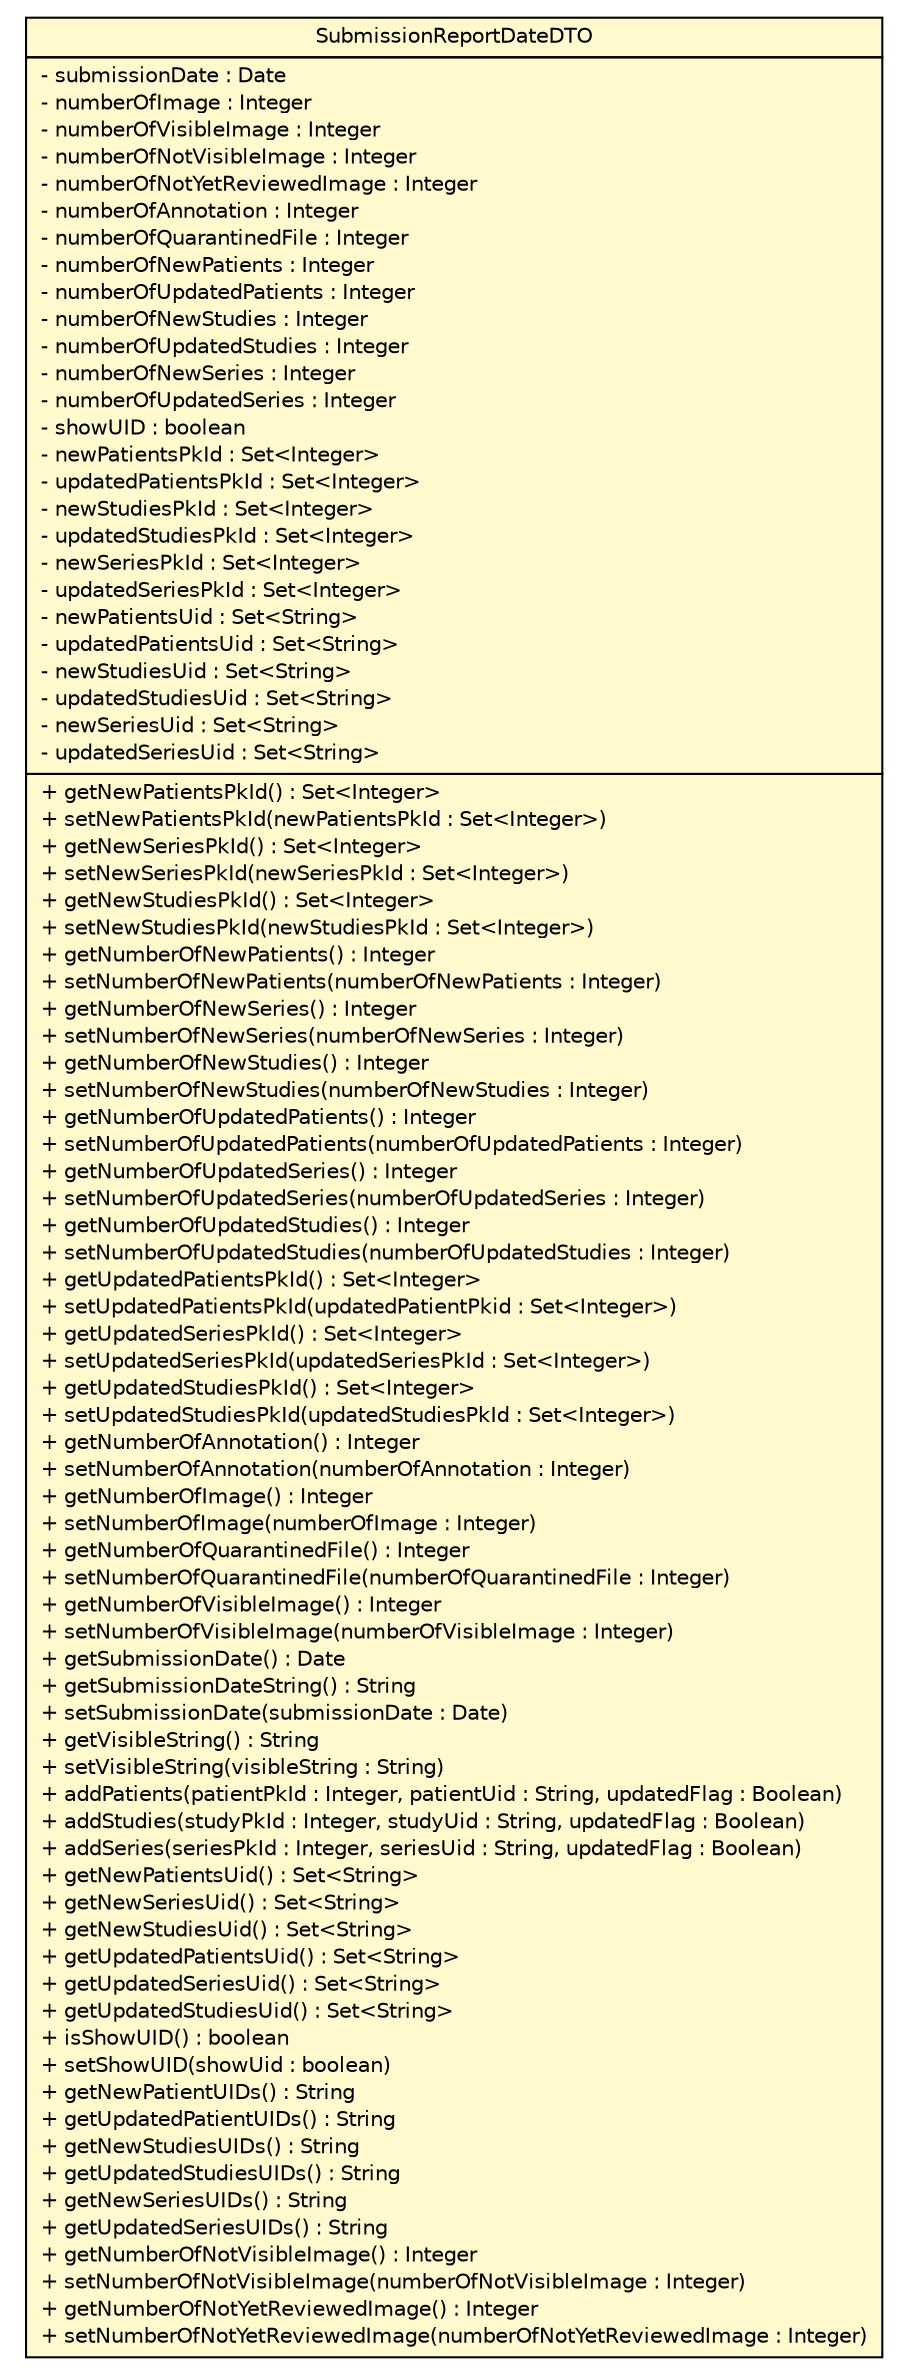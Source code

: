 #!/usr/local/bin/dot
#
# Class diagram 
# Generated by UmlGraph version 4.8 (http://www.spinellis.gr/sw/umlgraph)
#

digraph G {
	edge [fontname="Helvetica",fontsize=10,labelfontname="Helvetica",labelfontsize=10];
	node [fontname="Helvetica",fontsize=10,shape=plaintext];
	// gov.nih.nci.ncia.dto.SubmissionReportDateDTO
	c26372 [label=<<table border="0" cellborder="1" cellspacing="0" cellpadding="2" port="p" bgcolor="lemonChiffon" href="./SubmissionReportDateDTO.html">
		<tr><td><table border="0" cellspacing="0" cellpadding="1">
			<tr><td> SubmissionReportDateDTO </td></tr>
		</table></td></tr>
		<tr><td><table border="0" cellspacing="0" cellpadding="1">
			<tr><td align="left"> - submissionDate : Date </td></tr>
			<tr><td align="left"> - numberOfImage : Integer </td></tr>
			<tr><td align="left"> - numberOfVisibleImage : Integer </td></tr>
			<tr><td align="left"> - numberOfNotVisibleImage : Integer </td></tr>
			<tr><td align="left"> - numberOfNotYetReviewedImage : Integer </td></tr>
			<tr><td align="left"> - numberOfAnnotation : Integer </td></tr>
			<tr><td align="left"> - numberOfQuarantinedFile : Integer </td></tr>
			<tr><td align="left"> - numberOfNewPatients : Integer </td></tr>
			<tr><td align="left"> - numberOfUpdatedPatients : Integer </td></tr>
			<tr><td align="left"> - numberOfNewStudies : Integer </td></tr>
			<tr><td align="left"> - numberOfUpdatedStudies : Integer </td></tr>
			<tr><td align="left"> - numberOfNewSeries : Integer </td></tr>
			<tr><td align="left"> - numberOfUpdatedSeries : Integer </td></tr>
			<tr><td align="left"> - showUID : boolean </td></tr>
			<tr><td align="left"> - newPatientsPkId : Set&lt;Integer&gt; </td></tr>
			<tr><td align="left"> - updatedPatientsPkId : Set&lt;Integer&gt; </td></tr>
			<tr><td align="left"> - newStudiesPkId : Set&lt;Integer&gt; </td></tr>
			<tr><td align="left"> - updatedStudiesPkId : Set&lt;Integer&gt; </td></tr>
			<tr><td align="left"> - newSeriesPkId : Set&lt;Integer&gt; </td></tr>
			<tr><td align="left"> - updatedSeriesPkId : Set&lt;Integer&gt; </td></tr>
			<tr><td align="left"> - newPatientsUid : Set&lt;String&gt; </td></tr>
			<tr><td align="left"> - updatedPatientsUid : Set&lt;String&gt; </td></tr>
			<tr><td align="left"> - newStudiesUid : Set&lt;String&gt; </td></tr>
			<tr><td align="left"> - updatedStudiesUid : Set&lt;String&gt; </td></tr>
			<tr><td align="left"> - newSeriesUid : Set&lt;String&gt; </td></tr>
			<tr><td align="left"> - updatedSeriesUid : Set&lt;String&gt; </td></tr>
		</table></td></tr>
		<tr><td><table border="0" cellspacing="0" cellpadding="1">
			<tr><td align="left"> + getNewPatientsPkId() : Set&lt;Integer&gt; </td></tr>
			<tr><td align="left"> + setNewPatientsPkId(newPatientsPkId : Set&lt;Integer&gt;) </td></tr>
			<tr><td align="left"> + getNewSeriesPkId() : Set&lt;Integer&gt; </td></tr>
			<tr><td align="left"> + setNewSeriesPkId(newSeriesPkId : Set&lt;Integer&gt;) </td></tr>
			<tr><td align="left"> + getNewStudiesPkId() : Set&lt;Integer&gt; </td></tr>
			<tr><td align="left"> + setNewStudiesPkId(newStudiesPkId : Set&lt;Integer&gt;) </td></tr>
			<tr><td align="left"> + getNumberOfNewPatients() : Integer </td></tr>
			<tr><td align="left"> + setNumberOfNewPatients(numberOfNewPatients : Integer) </td></tr>
			<tr><td align="left"> + getNumberOfNewSeries() : Integer </td></tr>
			<tr><td align="left"> + setNumberOfNewSeries(numberOfNewSeries : Integer) </td></tr>
			<tr><td align="left"> + getNumberOfNewStudies() : Integer </td></tr>
			<tr><td align="left"> + setNumberOfNewStudies(numberOfNewStudies : Integer) </td></tr>
			<tr><td align="left"> + getNumberOfUpdatedPatients() : Integer </td></tr>
			<tr><td align="left"> + setNumberOfUpdatedPatients(numberOfUpdatedPatients : Integer) </td></tr>
			<tr><td align="left"> + getNumberOfUpdatedSeries() : Integer </td></tr>
			<tr><td align="left"> + setNumberOfUpdatedSeries(numberOfUpdatedSeries : Integer) </td></tr>
			<tr><td align="left"> + getNumberOfUpdatedStudies() : Integer </td></tr>
			<tr><td align="left"> + setNumberOfUpdatedStudies(numberOfUpdatedStudies : Integer) </td></tr>
			<tr><td align="left"> + getUpdatedPatientsPkId() : Set&lt;Integer&gt; </td></tr>
			<tr><td align="left"> + setUpdatedPatientsPkId(updatedPatientPkid : Set&lt;Integer&gt;) </td></tr>
			<tr><td align="left"> + getUpdatedSeriesPkId() : Set&lt;Integer&gt; </td></tr>
			<tr><td align="left"> + setUpdatedSeriesPkId(updatedSeriesPkId : Set&lt;Integer&gt;) </td></tr>
			<tr><td align="left"> + getUpdatedStudiesPkId() : Set&lt;Integer&gt; </td></tr>
			<tr><td align="left"> + setUpdatedStudiesPkId(updatedStudiesPkId : Set&lt;Integer&gt;) </td></tr>
			<tr><td align="left"> + getNumberOfAnnotation() : Integer </td></tr>
			<tr><td align="left"> + setNumberOfAnnotation(numberOfAnnotation : Integer) </td></tr>
			<tr><td align="left"> + getNumberOfImage() : Integer </td></tr>
			<tr><td align="left"> + setNumberOfImage(numberOfImage : Integer) </td></tr>
			<tr><td align="left"> + getNumberOfQuarantinedFile() : Integer </td></tr>
			<tr><td align="left"> + setNumberOfQuarantinedFile(numberOfQuarantinedFile : Integer) </td></tr>
			<tr><td align="left"> + getNumberOfVisibleImage() : Integer </td></tr>
			<tr><td align="left"> + setNumberOfVisibleImage(numberOfVisibleImage : Integer) </td></tr>
			<tr><td align="left"> + getSubmissionDate() : Date </td></tr>
			<tr><td align="left"> + getSubmissionDateString() : String </td></tr>
			<tr><td align="left"> + setSubmissionDate(submissionDate : Date) </td></tr>
			<tr><td align="left"> + getVisibleString() : String </td></tr>
			<tr><td align="left"> + setVisibleString(visibleString : String) </td></tr>
			<tr><td align="left"> + addPatients(patientPkId : Integer, patientUid : String, updatedFlag : Boolean) </td></tr>
			<tr><td align="left"> + addStudies(studyPkId : Integer, studyUid : String, updatedFlag : Boolean) </td></tr>
			<tr><td align="left"> + addSeries(seriesPkId : Integer, seriesUid : String, updatedFlag : Boolean) </td></tr>
			<tr><td align="left"> + getNewPatientsUid() : Set&lt;String&gt; </td></tr>
			<tr><td align="left"> + getNewSeriesUid() : Set&lt;String&gt; </td></tr>
			<tr><td align="left"> + getNewStudiesUid() : Set&lt;String&gt; </td></tr>
			<tr><td align="left"> + getUpdatedPatientsUid() : Set&lt;String&gt; </td></tr>
			<tr><td align="left"> + getUpdatedSeriesUid() : Set&lt;String&gt; </td></tr>
			<tr><td align="left"> + getUpdatedStudiesUid() : Set&lt;String&gt; </td></tr>
			<tr><td align="left"> + isShowUID() : boolean </td></tr>
			<tr><td align="left"> + setShowUID(showUid : boolean) </td></tr>
			<tr><td align="left"> + getNewPatientUIDs() : String </td></tr>
			<tr><td align="left"> + getUpdatedPatientUIDs() : String </td></tr>
			<tr><td align="left"> + getNewStudiesUIDs() : String </td></tr>
			<tr><td align="left"> + getUpdatedStudiesUIDs() : String </td></tr>
			<tr><td align="left"> + getNewSeriesUIDs() : String </td></tr>
			<tr><td align="left"> + getUpdatedSeriesUIDs() : String </td></tr>
			<tr><td align="left"> + getNumberOfNotVisibleImage() : Integer </td></tr>
			<tr><td align="left"> + setNumberOfNotVisibleImage(numberOfNotVisibleImage : Integer) </td></tr>
			<tr><td align="left"> + getNumberOfNotYetReviewedImage() : Integer </td></tr>
			<tr><td align="left"> + setNumberOfNotYetReviewedImage(numberOfNotYetReviewedImage : Integer) </td></tr>
		</table></td></tr>
		</table>>, fontname="Helvetica", fontcolor="black", fontsize=10.0];
}

